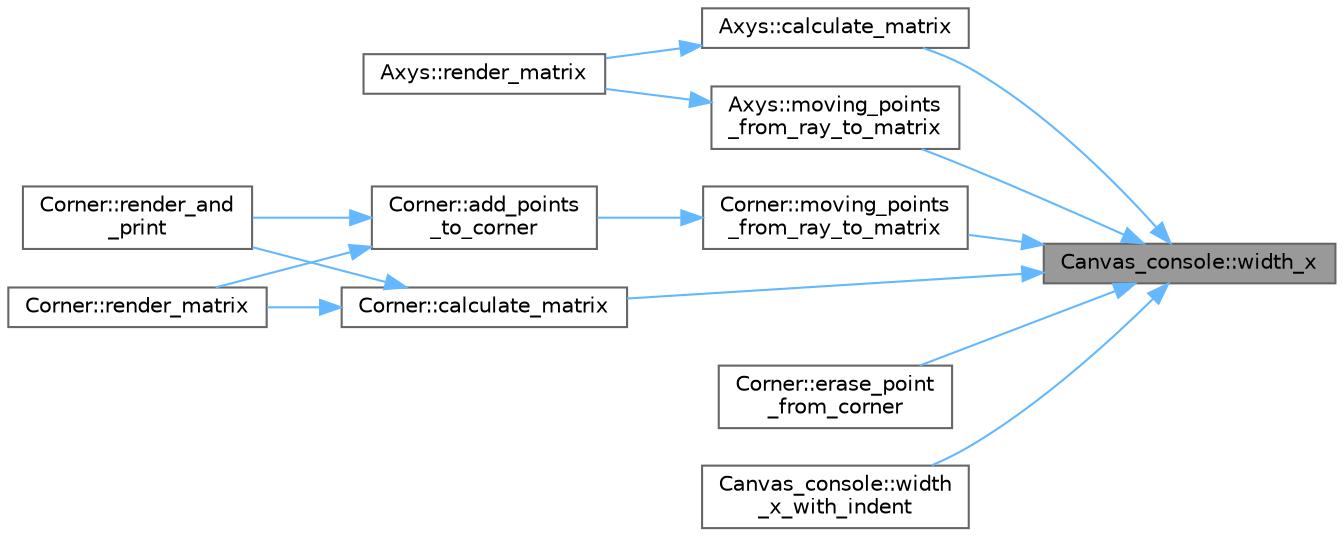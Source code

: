 digraph "Canvas_console::width_x"
{
 // LATEX_PDF_SIZE
  bgcolor="transparent";
  edge [fontname=Helvetica,fontsize=10,labelfontname=Helvetica,labelfontsize=10];
  node [fontname=Helvetica,fontsize=10,shape=box,height=0.2,width=0.4];
  rankdir="RL";
  Node1 [label="Canvas_console::width_x",height=0.2,width=0.4,color="gray40", fillcolor="grey60", style="filled", fontcolor="black",tooltip="!! not in the heirs?"];
  Node1 -> Node2 [dir="back",color="steelblue1",style="solid"];
  Node2 [label="Axys::calculate_matrix",height=0.2,width=0.4,color="grey40", fillcolor="white", style="filled",URL="$class_axys.html#a67dc0ad103cc22b90d45fc3e0f2f4c1f",tooltip=" "];
  Node2 -> Node3 [dir="back",color="steelblue1",style="solid"];
  Node3 [label="Axys::render_matrix",height=0.2,width=0.4,color="grey40", fillcolor="white", style="filled",URL="$class_axys.html#a8a1ef438decf7aa0150fa8a9e682e880",tooltip=" "];
  Node1 -> Node4 [dir="back",color="steelblue1",style="solid"];
  Node4 [label="Corner::calculate_matrix",height=0.2,width=0.4,color="grey40", fillcolor="white", style="filled",URL="$class_corner.html#a5536f603e7832fe328e4c2f4ff40aafc",tooltip="!! module sub-functions"];
  Node4 -> Node5 [dir="back",color="steelblue1",style="solid"];
  Node5 [label="Corner::render_and\l_print",height=0.2,width=0.4,color="grey40", fillcolor="white", style="filled",URL="$class_corner.html#a33a579dcaf0fb62d6406777a693eb0e6",tooltip=" "];
  Node4 -> Node6 [dir="back",color="steelblue1",style="solid"];
  Node6 [label="Corner::render_matrix",height=0.2,width=0.4,color="grey40", fillcolor="white", style="filled",URL="$class_corner.html#a989625b522a12a50e9570a5521f3aafc",tooltip=" "];
  Node1 -> Node7 [dir="back",color="steelblue1",style="solid"];
  Node7 [label="Corner::erase_point\l_from_corner",height=0.2,width=0.4,color="grey40", fillcolor="white", style="filled",URL="$class_corner.html#a61f662081ec49c07a6dd80d6f4234320",tooltip=" "];
  Node1 -> Node8 [dir="back",color="steelblue1",style="solid"];
  Node8 [label="Axys::moving_points\l_from_ray_to_matrix",height=0.2,width=0.4,color="grey40", fillcolor="white", style="filled",URL="$class_axys.html#a1d7ec0fbf7e2c19314ed32bcd2b82277",tooltip=" "];
  Node8 -> Node3 [dir="back",color="steelblue1",style="solid"];
  Node1 -> Node9 [dir="back",color="steelblue1",style="solid"];
  Node9 [label="Corner::moving_points\l_from_ray_to_matrix",height=0.2,width=0.4,color="grey40", fillcolor="white", style="filled",URL="$class_corner.html#a90062cf79d70da1ed353e7eedf103d12",tooltip=" "];
  Node9 -> Node10 [dir="back",color="steelblue1",style="solid"];
  Node10 [label="Corner::add_points\l_to_corner",height=0.2,width=0.4,color="grey40", fillcolor="white", style="filled",URL="$class_corner.html#a8bd14f6db2a038f3c423f8b4d0d67f47",tooltip=" "];
  Node10 -> Node5 [dir="back",color="steelblue1",style="solid"];
  Node10 -> Node6 [dir="back",color="steelblue1",style="solid"];
  Node1 -> Node11 [dir="back",color="steelblue1",style="solid"];
  Node11 [label="Canvas_console::width\l_x_with_indent",height=0.2,width=0.4,color="grey40", fillcolor="white", style="filled",URL="$class_canvas__console.html#a2b77d6c375860fac3fa0d45ad0b34a5c",tooltip=" "];
}
